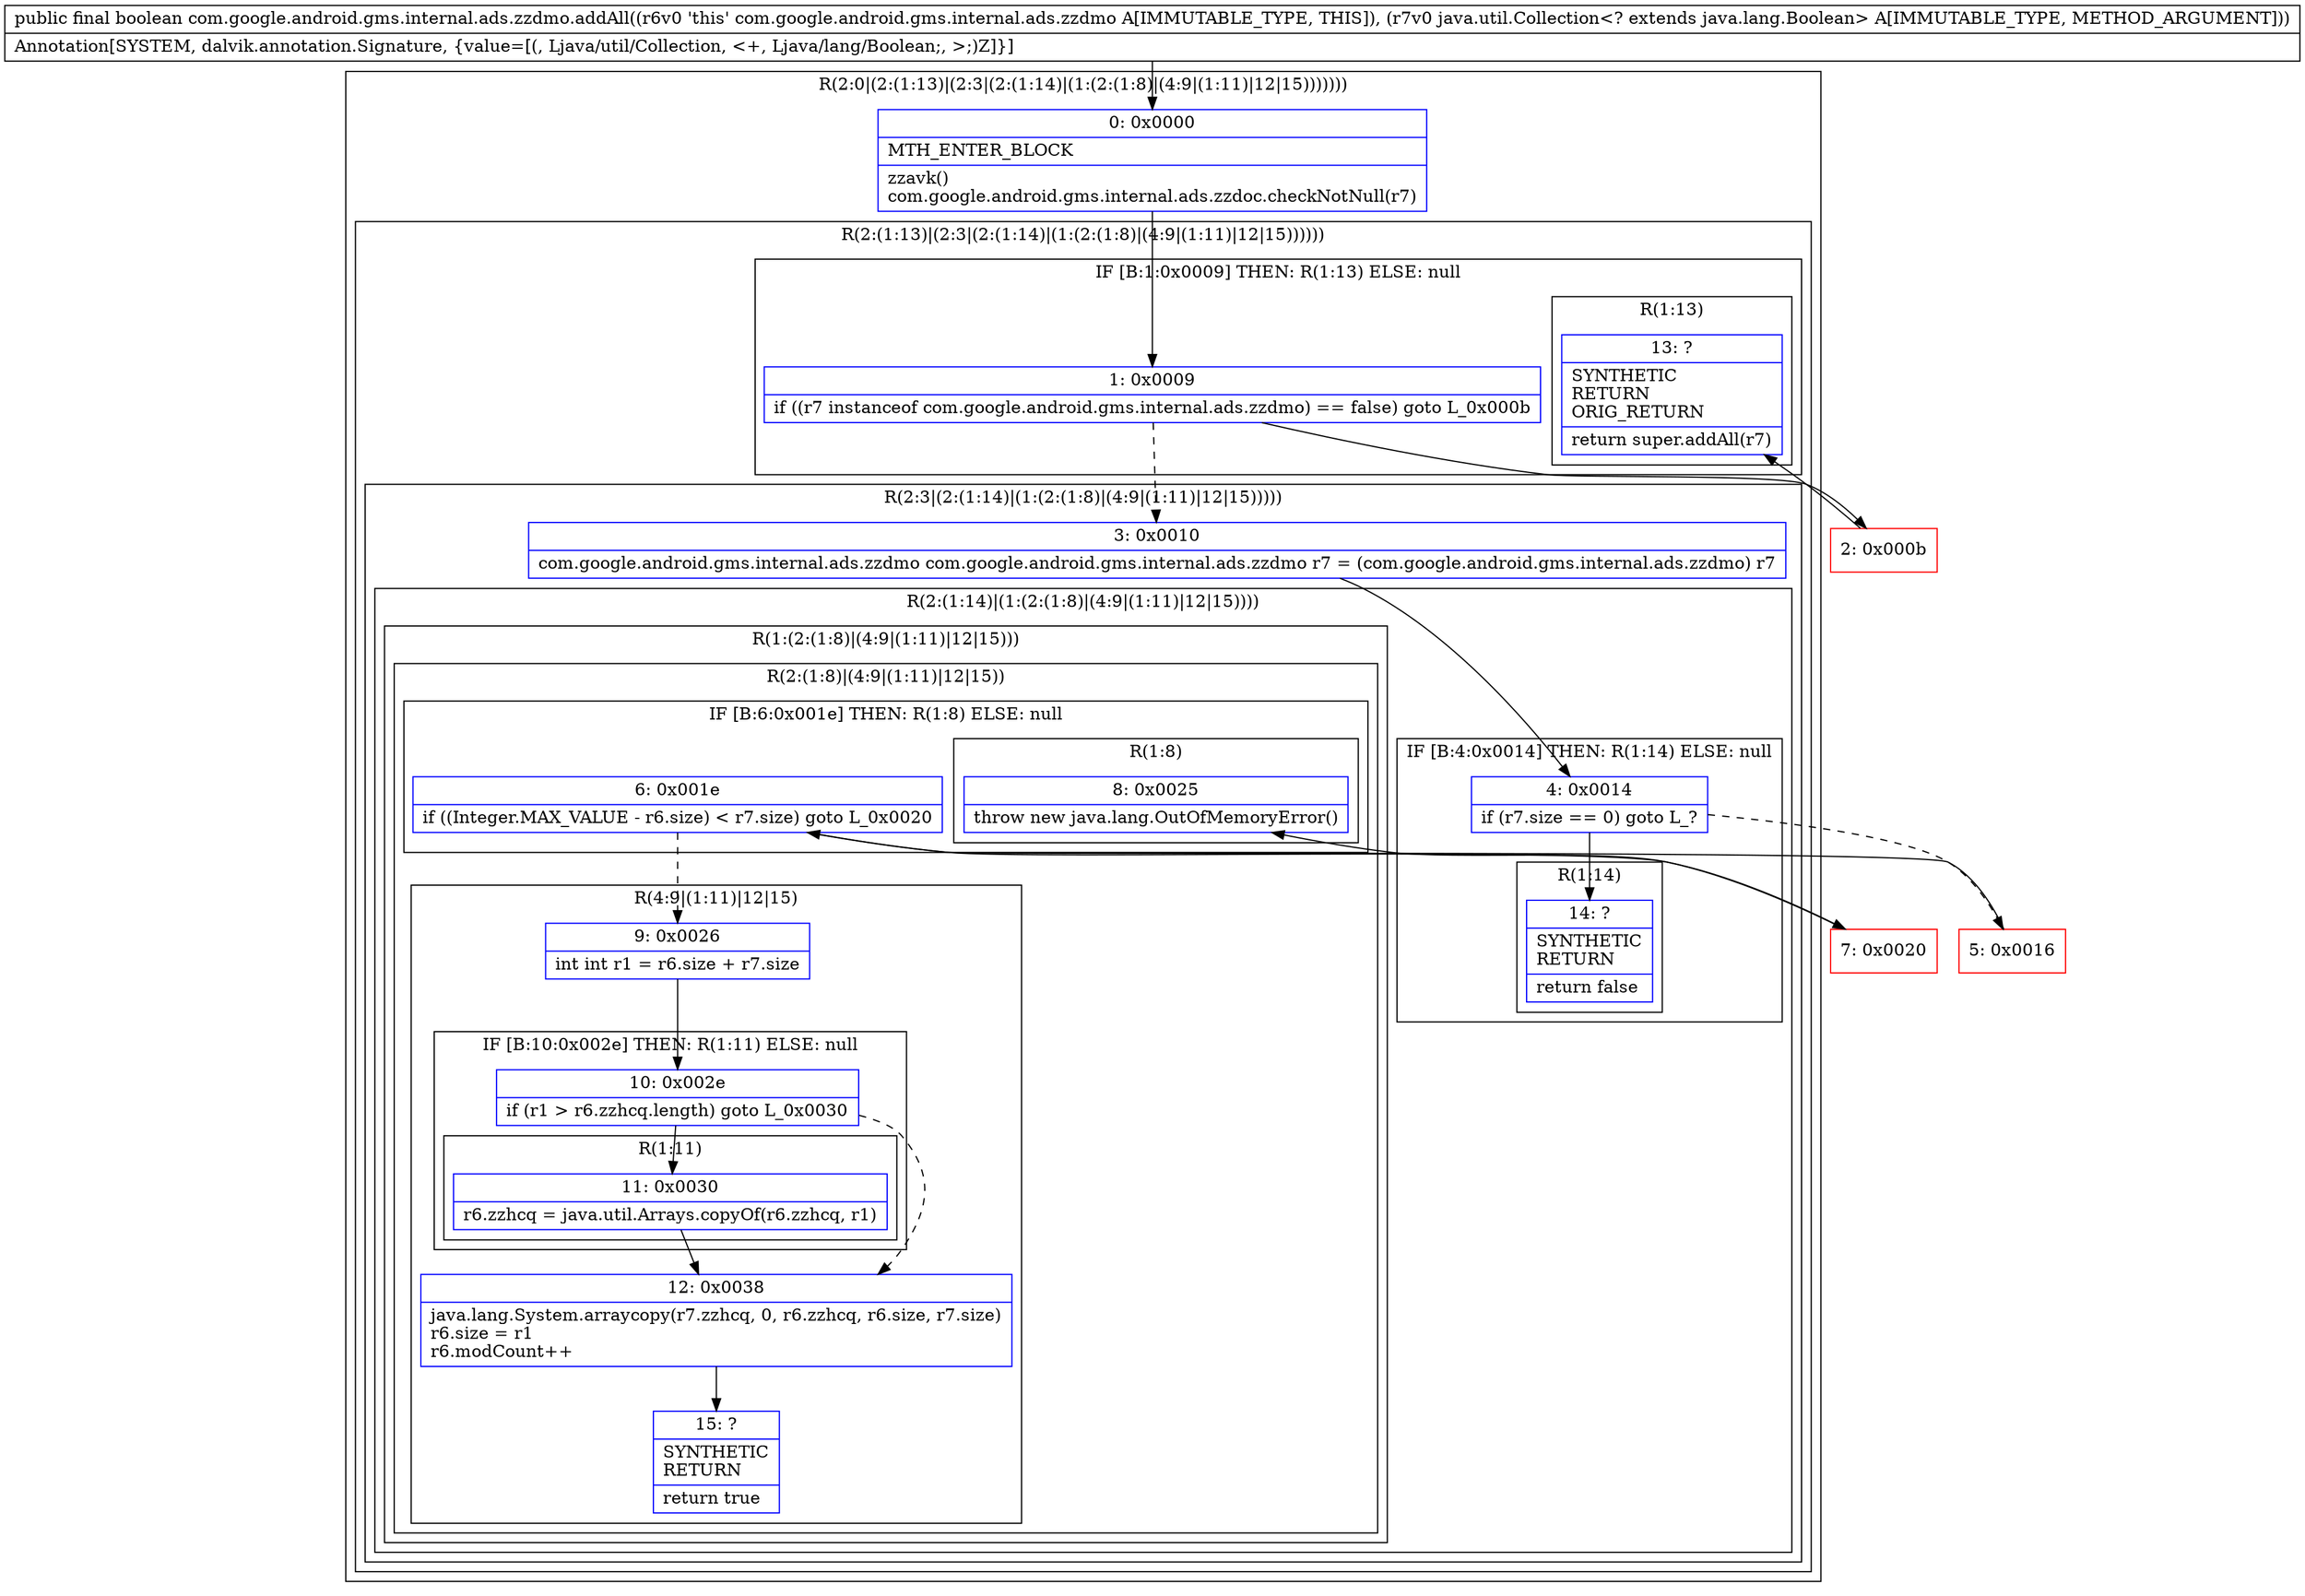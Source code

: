 digraph "CFG forcom.google.android.gms.internal.ads.zzdmo.addAll(Ljava\/util\/Collection;)Z" {
subgraph cluster_Region_503697416 {
label = "R(2:0|(2:(1:13)|(2:3|(2:(1:14)|(1:(2:(1:8)|(4:9|(1:11)|12|15)))))))";
node [shape=record,color=blue];
Node_0 [shape=record,label="{0\:\ 0x0000|MTH_ENTER_BLOCK\l|zzavk()\lcom.google.android.gms.internal.ads.zzdoc.checkNotNull(r7)\l}"];
subgraph cluster_Region_2137106582 {
label = "R(2:(1:13)|(2:3|(2:(1:14)|(1:(2:(1:8)|(4:9|(1:11)|12|15))))))";
node [shape=record,color=blue];
subgraph cluster_IfRegion_627555858 {
label = "IF [B:1:0x0009] THEN: R(1:13) ELSE: null";
node [shape=record,color=blue];
Node_1 [shape=record,label="{1\:\ 0x0009|if ((r7 instanceof com.google.android.gms.internal.ads.zzdmo) == false) goto L_0x000b\l}"];
subgraph cluster_Region_1674808635 {
label = "R(1:13)";
node [shape=record,color=blue];
Node_13 [shape=record,label="{13\:\ ?|SYNTHETIC\lRETURN\lORIG_RETURN\l|return super.addAll(r7)\l}"];
}
}
subgraph cluster_Region_1044625903 {
label = "R(2:3|(2:(1:14)|(1:(2:(1:8)|(4:9|(1:11)|12|15)))))";
node [shape=record,color=blue];
Node_3 [shape=record,label="{3\:\ 0x0010|com.google.android.gms.internal.ads.zzdmo com.google.android.gms.internal.ads.zzdmo r7 = (com.google.android.gms.internal.ads.zzdmo) r7\l}"];
subgraph cluster_Region_1407616217 {
label = "R(2:(1:14)|(1:(2:(1:8)|(4:9|(1:11)|12|15))))";
node [shape=record,color=blue];
subgraph cluster_IfRegion_418318004 {
label = "IF [B:4:0x0014] THEN: R(1:14) ELSE: null";
node [shape=record,color=blue];
Node_4 [shape=record,label="{4\:\ 0x0014|if (r7.size == 0) goto L_?\l}"];
subgraph cluster_Region_565293867 {
label = "R(1:14)";
node [shape=record,color=blue];
Node_14 [shape=record,label="{14\:\ ?|SYNTHETIC\lRETURN\l|return false\l}"];
}
}
subgraph cluster_Region_960368161 {
label = "R(1:(2:(1:8)|(4:9|(1:11)|12|15)))";
node [shape=record,color=blue];
subgraph cluster_Region_1190913640 {
label = "R(2:(1:8)|(4:9|(1:11)|12|15))";
node [shape=record,color=blue];
subgraph cluster_IfRegion_2007563039 {
label = "IF [B:6:0x001e] THEN: R(1:8) ELSE: null";
node [shape=record,color=blue];
Node_6 [shape=record,label="{6\:\ 0x001e|if ((Integer.MAX_VALUE \- r6.size) \< r7.size) goto L_0x0020\l}"];
subgraph cluster_Region_559702562 {
label = "R(1:8)";
node [shape=record,color=blue];
Node_8 [shape=record,label="{8\:\ 0x0025|throw new java.lang.OutOfMemoryError()\l}"];
}
}
subgraph cluster_Region_1691274786 {
label = "R(4:9|(1:11)|12|15)";
node [shape=record,color=blue];
Node_9 [shape=record,label="{9\:\ 0x0026|int int r1 = r6.size + r7.size\l}"];
subgraph cluster_IfRegion_1205968789 {
label = "IF [B:10:0x002e] THEN: R(1:11) ELSE: null";
node [shape=record,color=blue];
Node_10 [shape=record,label="{10\:\ 0x002e|if (r1 \> r6.zzhcq.length) goto L_0x0030\l}"];
subgraph cluster_Region_660335483 {
label = "R(1:11)";
node [shape=record,color=blue];
Node_11 [shape=record,label="{11\:\ 0x0030|r6.zzhcq = java.util.Arrays.copyOf(r6.zzhcq, r1)\l}"];
}
}
Node_12 [shape=record,label="{12\:\ 0x0038|java.lang.System.arraycopy(r7.zzhcq, 0, r6.zzhcq, r6.size, r7.size)\lr6.size = r1\lr6.modCount++\l}"];
Node_15 [shape=record,label="{15\:\ ?|SYNTHETIC\lRETURN\l|return true\l}"];
}
}
}
}
}
}
}
Node_2 [shape=record,color=red,label="{2\:\ 0x000b}"];
Node_5 [shape=record,color=red,label="{5\:\ 0x0016}"];
Node_7 [shape=record,color=red,label="{7\:\ 0x0020}"];
MethodNode[shape=record,label="{public final boolean com.google.android.gms.internal.ads.zzdmo.addAll((r6v0 'this' com.google.android.gms.internal.ads.zzdmo A[IMMUTABLE_TYPE, THIS]), (r7v0 java.util.Collection\<? extends java.lang.Boolean\> A[IMMUTABLE_TYPE, METHOD_ARGUMENT]))  | Annotation[SYSTEM, dalvik.annotation.Signature, \{value=[(, Ljava\/util\/Collection, \<+, Ljava\/lang\/Boolean;, \>;)Z]\}]\l}"];
MethodNode -> Node_0;
Node_0 -> Node_1;
Node_1 -> Node_2;
Node_1 -> Node_3[style=dashed];
Node_3 -> Node_4;
Node_4 -> Node_5[style=dashed];
Node_4 -> Node_14;
Node_6 -> Node_7;
Node_6 -> Node_9[style=dashed];
Node_9 -> Node_10;
Node_10 -> Node_11;
Node_10 -> Node_12[style=dashed];
Node_11 -> Node_12;
Node_12 -> Node_15;
Node_2 -> Node_13;
Node_5 -> Node_6;
Node_7 -> Node_8;
}

